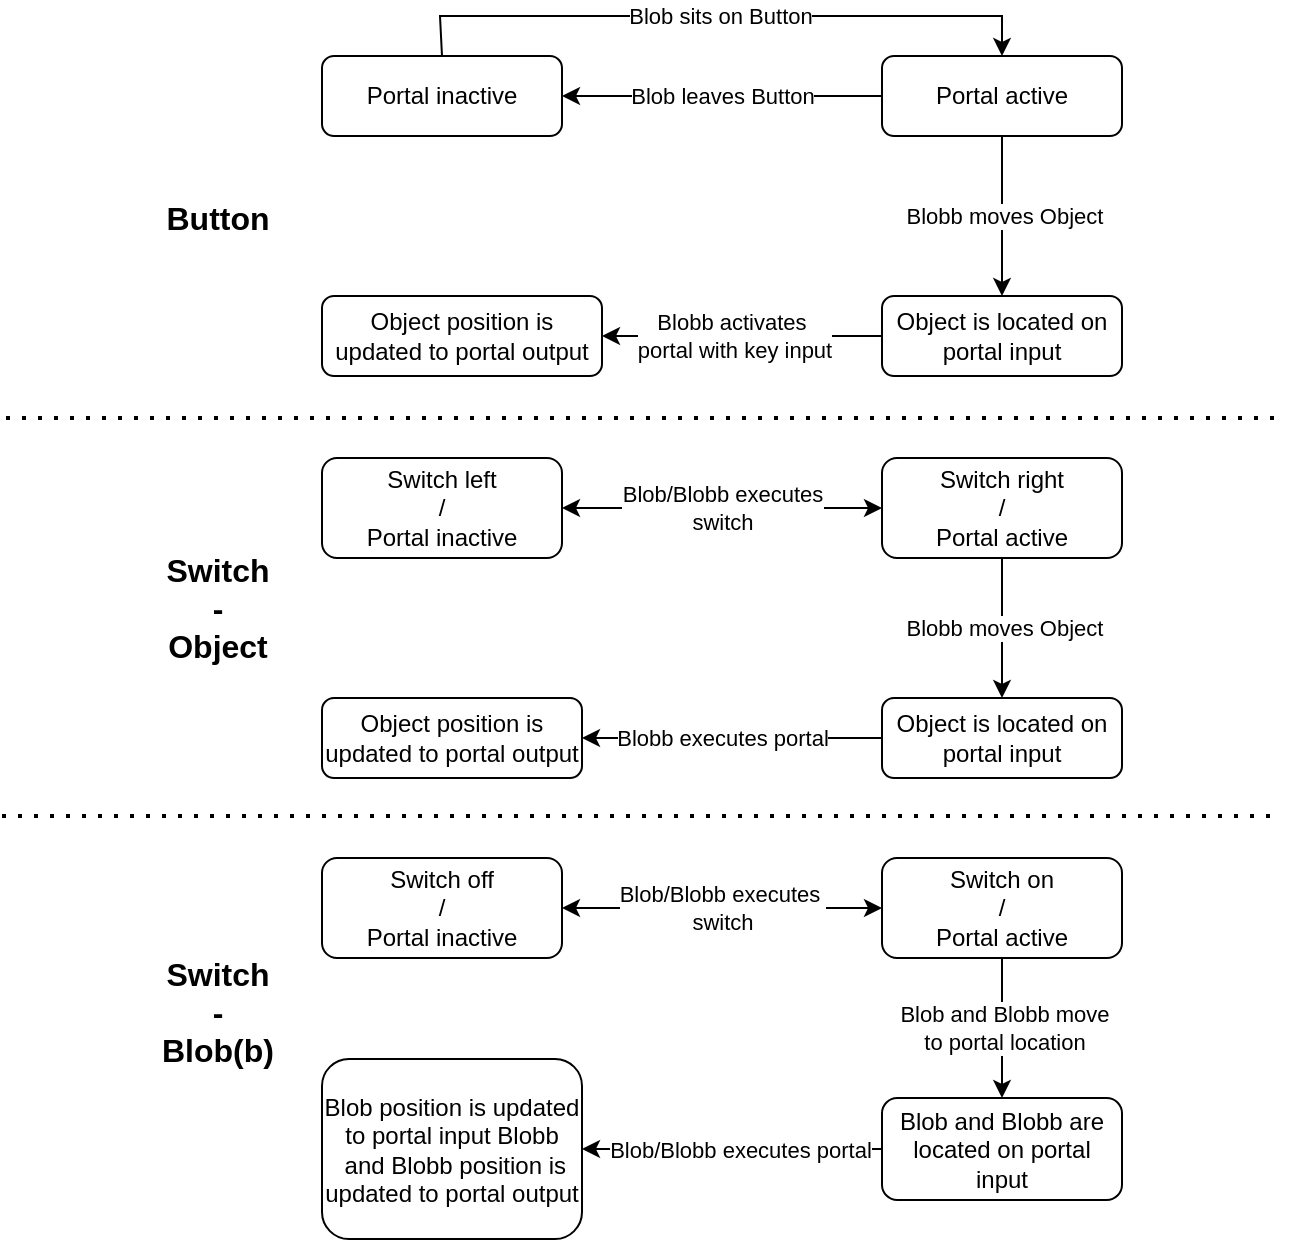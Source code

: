 <mxfile version="24.7.4">
  <diagram id="C5RBs43oDa-KdzZeNtuy" name="Page-1">
    <mxGraphModel dx="1434" dy="795" grid="1" gridSize="10" guides="1" tooltips="1" connect="1" arrows="1" fold="1" page="1" pageScale="1" pageWidth="827" pageHeight="1169" math="0" shadow="0">
      <root>
        <mxCell id="WIyWlLk6GJQsqaUBKTNV-0" />
        <mxCell id="WIyWlLk6GJQsqaUBKTNV-1" parent="WIyWlLk6GJQsqaUBKTNV-0" />
        <mxCell id="WIyWlLk6GJQsqaUBKTNV-3" value="Portal inactive" style="rounded=1;whiteSpace=wrap;html=1;fontSize=12;glass=0;strokeWidth=1;shadow=0;" parent="WIyWlLk6GJQsqaUBKTNV-1" vertex="1">
          <mxGeometry x="201" y="80" width="120" height="40" as="geometry" />
        </mxCell>
        <mxCell id="WIyWlLk6GJQsqaUBKTNV-7" value="Portal active" style="rounded=1;whiteSpace=wrap;html=1;glass=0;strokeWidth=1;shadow=0;" parent="WIyWlLk6GJQsqaUBKTNV-1" vertex="1">
          <mxGeometry x="481" y="80" width="120" height="40" as="geometry" />
        </mxCell>
        <mxCell id="qdEOSnmfSPoA841GeRWL-1" value="Blob sits on Button" style="endArrow=classic;html=1;rounded=0;exitX=0.5;exitY=0;exitDx=0;exitDy=0;" parent="WIyWlLk6GJQsqaUBKTNV-1" source="WIyWlLk6GJQsqaUBKTNV-3" edge="1">
          <mxGeometry width="50" height="50" relative="1" as="geometry">
            <mxPoint x="261" y="80" as="sourcePoint" />
            <mxPoint x="541" y="80" as="targetPoint" />
            <Array as="points">
              <mxPoint x="260" y="60" />
              <mxPoint x="541" y="60" />
            </Array>
          </mxGeometry>
        </mxCell>
        <mxCell id="qdEOSnmfSPoA841GeRWL-3" value="&lt;div&gt;Object is located on portal input&lt;/div&gt;" style="rounded=1;whiteSpace=wrap;html=1;" parent="WIyWlLk6GJQsqaUBKTNV-1" vertex="1">
          <mxGeometry x="481" y="200" width="120" height="40" as="geometry" />
        </mxCell>
        <mxCell id="qdEOSnmfSPoA841GeRWL-6" value="&lt;div&gt;Blobb activates&amp;nbsp;&lt;/div&gt;&lt;div&gt;portal with key input&lt;/div&gt;" style="endArrow=classic;html=1;rounded=0;entryX=1;entryY=0.5;entryDx=0;entryDy=0;exitX=0;exitY=0.5;exitDx=0;exitDy=0;" parent="WIyWlLk6GJQsqaUBKTNV-1" source="qdEOSnmfSPoA841GeRWL-3" target="qdEOSnmfSPoA841GeRWL-7" edge="1">
          <mxGeometry x="0.067" width="50" height="50" relative="1" as="geometry">
            <mxPoint x="561" y="180" as="sourcePoint" />
            <mxPoint x="611" y="130" as="targetPoint" />
            <mxPoint as="offset" />
          </mxGeometry>
        </mxCell>
        <mxCell id="qdEOSnmfSPoA841GeRWL-7" value="Object position is updated to portal output" style="rounded=1;whiteSpace=wrap;html=1;" parent="WIyWlLk6GJQsqaUBKTNV-1" vertex="1">
          <mxGeometry x="201" y="200" width="140" height="40" as="geometry" />
        </mxCell>
        <mxCell id="qdEOSnmfSPoA841GeRWL-9" value="Blobb moves Object" style="endArrow=classic;html=1;rounded=0;" parent="WIyWlLk6GJQsqaUBKTNV-1" source="WIyWlLk6GJQsqaUBKTNV-7" target="qdEOSnmfSPoA841GeRWL-3" edge="1">
          <mxGeometry x="0.0" y="1" width="50" height="50" relative="1" as="geometry">
            <mxPoint x="381" y="320" as="sourcePoint" />
            <mxPoint x="571" y="240" as="targetPoint" />
            <mxPoint as="offset" />
          </mxGeometry>
        </mxCell>
        <mxCell id="qdEOSnmfSPoA841GeRWL-10" value="Blob leaves Button" style="endArrow=classic;html=1;rounded=0;entryX=1;entryY=0.5;entryDx=0;entryDy=0;" parent="WIyWlLk6GJQsqaUBKTNV-1" source="WIyWlLk6GJQsqaUBKTNV-7" target="WIyWlLk6GJQsqaUBKTNV-3" edge="1">
          <mxGeometry width="50" height="50" relative="1" as="geometry">
            <mxPoint x="381" y="320" as="sourcePoint" />
            <mxPoint x="431" y="270" as="targetPoint" />
          </mxGeometry>
        </mxCell>
        <mxCell id="qdEOSnmfSPoA841GeRWL-21" value="&lt;div&gt;Switch left&lt;br&gt;&lt;/div&gt;&lt;div&gt;/&lt;/div&gt;&lt;div&gt;Portal inactive&lt;/div&gt;" style="rounded=1;whiteSpace=wrap;html=1;fontSize=12;glass=0;strokeWidth=1;shadow=0;" parent="WIyWlLk6GJQsqaUBKTNV-1" vertex="1">
          <mxGeometry x="201" y="281" width="120" height="50" as="geometry" />
        </mxCell>
        <mxCell id="qdEOSnmfSPoA841GeRWL-22" value="&lt;div&gt;Switch right&lt;br&gt;&lt;/div&gt;&lt;div&gt;/&lt;/div&gt;&lt;div&gt;Portal active&lt;/div&gt;" style="rounded=1;whiteSpace=wrap;html=1;glass=0;strokeWidth=1;shadow=0;" parent="WIyWlLk6GJQsqaUBKTNV-1" vertex="1">
          <mxGeometry x="481" y="281" width="120" height="50" as="geometry" />
        </mxCell>
        <mxCell id="qdEOSnmfSPoA841GeRWL-24" value="&lt;div&gt;Object is located on portal input&lt;/div&gt;" style="rounded=1;whiteSpace=wrap;html=1;" parent="WIyWlLk6GJQsqaUBKTNV-1" vertex="1">
          <mxGeometry x="481" y="401" width="120" height="40" as="geometry" />
        </mxCell>
        <mxCell id="qdEOSnmfSPoA841GeRWL-25" value="&lt;div&gt;Blobb executes portal&lt;br&gt;&lt;/div&gt;" style="endArrow=classic;html=1;rounded=0;entryX=1;entryY=0.5;entryDx=0;entryDy=0;exitX=0;exitY=0.5;exitDx=0;exitDy=0;" parent="WIyWlLk6GJQsqaUBKTNV-1" source="qdEOSnmfSPoA841GeRWL-24" target="qdEOSnmfSPoA841GeRWL-26" edge="1">
          <mxGeometry x="0.067" width="50" height="50" relative="1" as="geometry">
            <mxPoint x="561" y="381" as="sourcePoint" />
            <mxPoint x="611" y="331" as="targetPoint" />
            <mxPoint as="offset" />
          </mxGeometry>
        </mxCell>
        <mxCell id="qdEOSnmfSPoA841GeRWL-26" value="Object position is updated to portal output" style="rounded=1;whiteSpace=wrap;html=1;" parent="WIyWlLk6GJQsqaUBKTNV-1" vertex="1">
          <mxGeometry x="201" y="401" width="130" height="40" as="geometry" />
        </mxCell>
        <mxCell id="qdEOSnmfSPoA841GeRWL-27" value="Blobb moves Object" style="endArrow=classic;html=1;rounded=0;" parent="WIyWlLk6GJQsqaUBKTNV-1" source="qdEOSnmfSPoA841GeRWL-22" target="qdEOSnmfSPoA841GeRWL-24" edge="1">
          <mxGeometry x="0.0" y="1" width="50" height="50" relative="1" as="geometry">
            <mxPoint x="381" y="521" as="sourcePoint" />
            <mxPoint x="571" y="441" as="targetPoint" />
            <mxPoint as="offset" />
          </mxGeometry>
        </mxCell>
        <mxCell id="qdEOSnmfSPoA841GeRWL-29" value="Button" style="text;html=1;align=center;verticalAlign=middle;whiteSpace=wrap;rounded=0;fontStyle=1;fontSize=16;" parent="WIyWlLk6GJQsqaUBKTNV-1" vertex="1">
          <mxGeometry x="119" y="146" width="60" height="30" as="geometry" />
        </mxCell>
        <mxCell id="qdEOSnmfSPoA841GeRWL-31" value="&lt;div&gt;Blob/Blobb executes &lt;br&gt;&lt;/div&gt;&lt;div&gt;switch&lt;/div&gt;" style="endArrow=classic;startArrow=classic;html=1;rounded=0;" parent="WIyWlLk6GJQsqaUBKTNV-1" source="qdEOSnmfSPoA841GeRWL-21" target="qdEOSnmfSPoA841GeRWL-22" edge="1">
          <mxGeometry width="50" height="50" relative="1" as="geometry">
            <mxPoint x="381" y="281" as="sourcePoint" />
            <mxPoint x="431" y="231" as="targetPoint" />
          </mxGeometry>
        </mxCell>
        <mxCell id="qdEOSnmfSPoA841GeRWL-32" value="Switch - Object" style="text;html=1;align=center;verticalAlign=middle;whiteSpace=wrap;rounded=0;fontStyle=1;fontSize=16;" parent="WIyWlLk6GJQsqaUBKTNV-1" vertex="1">
          <mxGeometry x="119" y="341" width="60" height="30" as="geometry" />
        </mxCell>
        <mxCell id="qdEOSnmfSPoA841GeRWL-33" value="&lt;div&gt;Switch off&lt;/div&gt;&lt;div&gt;/&lt;/div&gt;&lt;div&gt;Portal inactive&lt;/div&gt;" style="rounded=1;whiteSpace=wrap;html=1;fontSize=12;glass=0;strokeWidth=1;shadow=0;" parent="WIyWlLk6GJQsqaUBKTNV-1" vertex="1">
          <mxGeometry x="201" y="481" width="120" height="50" as="geometry" />
        </mxCell>
        <mxCell id="qdEOSnmfSPoA841GeRWL-34" value="&lt;div&gt;Switch on&lt;/div&gt;&lt;div&gt;/&lt;/div&gt;&lt;div&gt;Portal active&lt;/div&gt;" style="rounded=1;whiteSpace=wrap;html=1;glass=0;strokeWidth=1;shadow=0;" parent="WIyWlLk6GJQsqaUBKTNV-1" vertex="1">
          <mxGeometry x="481" y="481" width="120" height="50" as="geometry" />
        </mxCell>
        <mxCell id="qdEOSnmfSPoA841GeRWL-35" value="&lt;div&gt;Blob and Blobb are located on portal input&lt;/div&gt;" style="rounded=1;whiteSpace=wrap;html=1;" parent="WIyWlLk6GJQsqaUBKTNV-1" vertex="1">
          <mxGeometry x="481" y="601" width="120" height="51" as="geometry" />
        </mxCell>
        <mxCell id="qdEOSnmfSPoA841GeRWL-36" value="&lt;div&gt;Blob/Blobb executes portal&lt;br&gt;&lt;/div&gt;" style="endArrow=classic;html=1;rounded=0;entryX=1;entryY=0.5;entryDx=0;entryDy=0;exitX=0;exitY=0.5;exitDx=0;exitDy=0;" parent="WIyWlLk6GJQsqaUBKTNV-1" source="qdEOSnmfSPoA841GeRWL-35" target="qdEOSnmfSPoA841GeRWL-37" edge="1">
          <mxGeometry x="-0.053" width="50" height="50" relative="1" as="geometry">
            <mxPoint x="561" y="581" as="sourcePoint" />
            <mxPoint x="611" y="531" as="targetPoint" />
            <mxPoint as="offset" />
          </mxGeometry>
        </mxCell>
        <mxCell id="qdEOSnmfSPoA841GeRWL-37" value="&lt;div&gt;Blob position is updated&lt;/div&gt;&lt;div&gt;to portal input Blobb&lt;br&gt;&lt;/div&gt;&amp;nbsp;and Blobb position is updated to portal output" style="rounded=1;whiteSpace=wrap;html=1;" parent="WIyWlLk6GJQsqaUBKTNV-1" vertex="1">
          <mxGeometry x="201" y="581.5" width="130" height="90" as="geometry" />
        </mxCell>
        <mxCell id="qdEOSnmfSPoA841GeRWL-38" value="&lt;div&gt;Blob and Blobb move &lt;br&gt;&lt;/div&gt;&lt;div&gt;to portal location&lt;br&gt;&lt;/div&gt;" style="endArrow=classic;html=1;rounded=0;" parent="WIyWlLk6GJQsqaUBKTNV-1" source="qdEOSnmfSPoA841GeRWL-34" target="qdEOSnmfSPoA841GeRWL-35" edge="1">
          <mxGeometry x="0.0" y="1" width="50" height="50" relative="1" as="geometry">
            <mxPoint x="381" y="721" as="sourcePoint" />
            <mxPoint x="571" y="641" as="targetPoint" />
            <mxPoint as="offset" />
          </mxGeometry>
        </mxCell>
        <mxCell id="qdEOSnmfSPoA841GeRWL-39" value="&lt;div&gt;Blob/Blobb executes&amp;nbsp;&lt;/div&gt;&lt;div&gt;switch&lt;br&gt;&lt;/div&gt;" style="endArrow=classic;startArrow=classic;html=1;rounded=0;" parent="WIyWlLk6GJQsqaUBKTNV-1" source="qdEOSnmfSPoA841GeRWL-33" target="qdEOSnmfSPoA841GeRWL-34" edge="1">
          <mxGeometry width="50" height="50" relative="1" as="geometry">
            <mxPoint x="381" y="481" as="sourcePoint" />
            <mxPoint x="431" y="431" as="targetPoint" />
          </mxGeometry>
        </mxCell>
        <mxCell id="qdEOSnmfSPoA841GeRWL-40" value="Switch - Blob(b)" style="text;html=1;align=center;verticalAlign=middle;whiteSpace=wrap;rounded=0;fontStyle=1;fontSize=16;" parent="WIyWlLk6GJQsqaUBKTNV-1" vertex="1">
          <mxGeometry x="119" y="543" width="60" height="30" as="geometry" />
        </mxCell>
        <mxCell id="YDu2nabQ58fO0AvrFinH-0" value="" style="endArrow=none;dashed=1;html=1;dashPattern=1 3;strokeWidth=2;rounded=0;" edge="1" parent="WIyWlLk6GJQsqaUBKTNV-1">
          <mxGeometry width="50" height="50" relative="1" as="geometry">
            <mxPoint x="41" y="460" as="sourcePoint" />
            <mxPoint x="681" y="460" as="targetPoint" />
          </mxGeometry>
        </mxCell>
        <mxCell id="YDu2nabQ58fO0AvrFinH-1" value="" style="endArrow=none;dashed=1;html=1;dashPattern=1 3;strokeWidth=2;rounded=0;" edge="1" parent="WIyWlLk6GJQsqaUBKTNV-1">
          <mxGeometry width="50" height="50" relative="1" as="geometry">
            <mxPoint x="43" y="261" as="sourcePoint" />
            <mxPoint x="683" y="261" as="targetPoint" />
          </mxGeometry>
        </mxCell>
      </root>
    </mxGraphModel>
  </diagram>
</mxfile>
